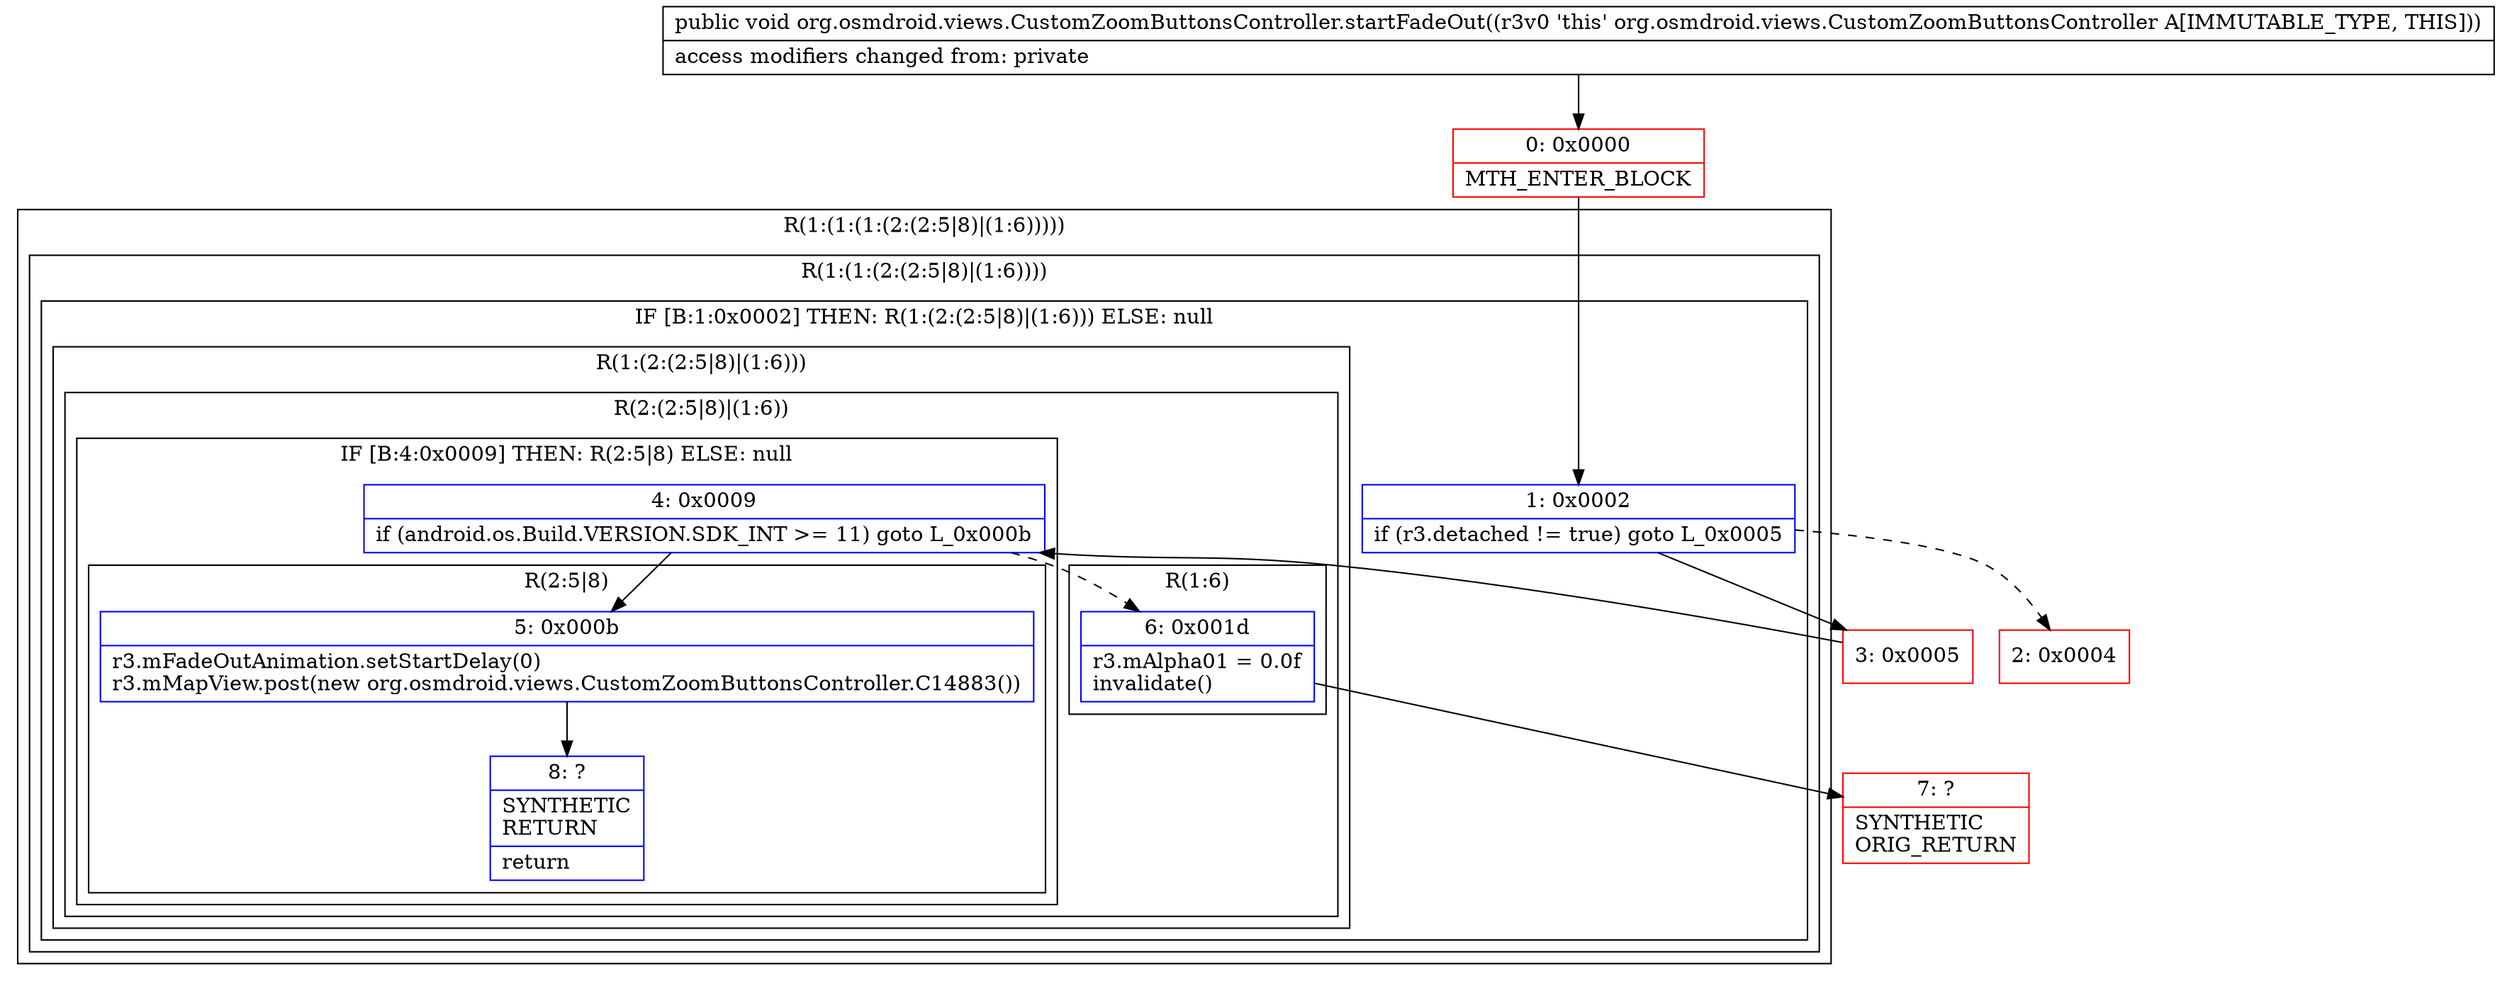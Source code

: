 digraph "CFG fororg.osmdroid.views.CustomZoomButtonsController.startFadeOut()V" {
subgraph cluster_Region_1153666936 {
label = "R(1:(1:(1:(2:(2:5|8)|(1:6)))))";
node [shape=record,color=blue];
subgraph cluster_Region_1668596199 {
label = "R(1:(1:(2:(2:5|8)|(1:6))))";
node [shape=record,color=blue];
subgraph cluster_IfRegion_1093018036 {
label = "IF [B:1:0x0002] THEN: R(1:(2:(2:5|8)|(1:6))) ELSE: null";
node [shape=record,color=blue];
Node_1 [shape=record,label="{1\:\ 0x0002|if (r3.detached != true) goto L_0x0005\l}"];
subgraph cluster_Region_1701285265 {
label = "R(1:(2:(2:5|8)|(1:6)))";
node [shape=record,color=blue];
subgraph cluster_Region_1032287754 {
label = "R(2:(2:5|8)|(1:6))";
node [shape=record,color=blue];
subgraph cluster_IfRegion_2025452452 {
label = "IF [B:4:0x0009] THEN: R(2:5|8) ELSE: null";
node [shape=record,color=blue];
Node_4 [shape=record,label="{4\:\ 0x0009|if (android.os.Build.VERSION.SDK_INT \>= 11) goto L_0x000b\l}"];
subgraph cluster_Region_149051014 {
label = "R(2:5|8)";
node [shape=record,color=blue];
Node_5 [shape=record,label="{5\:\ 0x000b|r3.mFadeOutAnimation.setStartDelay(0)\lr3.mMapView.post(new org.osmdroid.views.CustomZoomButtonsController.C14883())\l}"];
Node_8 [shape=record,label="{8\:\ ?|SYNTHETIC\lRETURN\l|return\l}"];
}
}
subgraph cluster_Region_1370511630 {
label = "R(1:6)";
node [shape=record,color=blue];
Node_6 [shape=record,label="{6\:\ 0x001d|r3.mAlpha01 = 0.0f\linvalidate()\l}"];
}
}
}
}
}
}
Node_0 [shape=record,color=red,label="{0\:\ 0x0000|MTH_ENTER_BLOCK\l}"];
Node_2 [shape=record,color=red,label="{2\:\ 0x0004}"];
Node_3 [shape=record,color=red,label="{3\:\ 0x0005}"];
Node_7 [shape=record,color=red,label="{7\:\ ?|SYNTHETIC\lORIG_RETURN\l}"];
MethodNode[shape=record,label="{public void org.osmdroid.views.CustomZoomButtonsController.startFadeOut((r3v0 'this' org.osmdroid.views.CustomZoomButtonsController A[IMMUTABLE_TYPE, THIS]))  | access modifiers changed from: private\l}"];
MethodNode -> Node_0;
Node_1 -> Node_2[style=dashed];
Node_1 -> Node_3;
Node_4 -> Node_5;
Node_4 -> Node_6[style=dashed];
Node_5 -> Node_8;
Node_6 -> Node_7;
Node_0 -> Node_1;
Node_3 -> Node_4;
}

